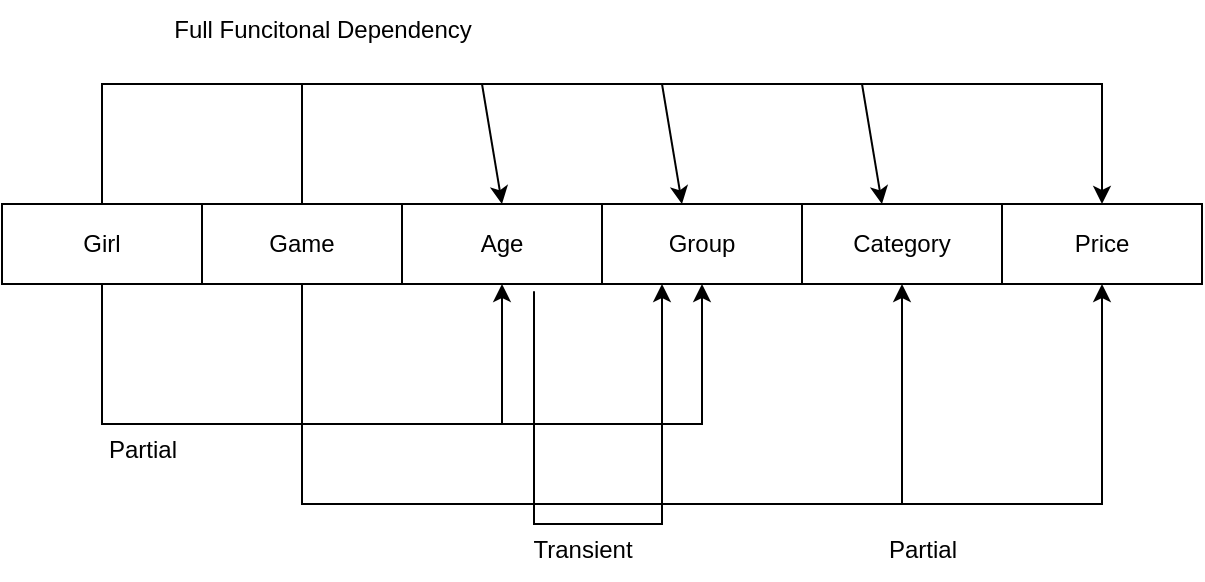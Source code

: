 <mxfile version="24.0.0" type="device">
  <diagram name="Page-1" id="1CtMMetd5Ma4ekXdCnrG">
    <mxGraphModel dx="1290" dy="522" grid="1" gridSize="10" guides="1" tooltips="1" connect="1" arrows="1" fold="1" page="1" pageScale="1" pageWidth="850" pageHeight="1100" math="0" shadow="0">
      <root>
        <mxCell id="0" />
        <mxCell id="1" parent="0" />
        <mxCell id="_rKPLesTaz8DQsLb6z0a-1" value="Girl" style="rounded=0;whiteSpace=wrap;html=1;" vertex="1" parent="1">
          <mxGeometry x="140" y="160" width="100" height="40" as="geometry" />
        </mxCell>
        <mxCell id="_rKPLesTaz8DQsLb6z0a-2" value="Game" style="rounded=0;whiteSpace=wrap;html=1;" vertex="1" parent="1">
          <mxGeometry x="240" y="160" width="100" height="40" as="geometry" />
        </mxCell>
        <mxCell id="_rKPLesTaz8DQsLb6z0a-3" value="Age" style="rounded=0;whiteSpace=wrap;html=1;" vertex="1" parent="1">
          <mxGeometry x="340" y="160" width="100" height="40" as="geometry" />
        </mxCell>
        <mxCell id="_rKPLesTaz8DQsLb6z0a-4" value="Group" style="rounded=0;whiteSpace=wrap;html=1;" vertex="1" parent="1">
          <mxGeometry x="440" y="160" width="100" height="40" as="geometry" />
        </mxCell>
        <mxCell id="_rKPLesTaz8DQsLb6z0a-5" value="Category" style="rounded=0;whiteSpace=wrap;html=1;" vertex="1" parent="1">
          <mxGeometry x="540" y="160" width="100" height="40" as="geometry" />
        </mxCell>
        <mxCell id="_rKPLesTaz8DQsLb6z0a-6" value="Price" style="rounded=0;whiteSpace=wrap;html=1;" vertex="1" parent="1">
          <mxGeometry x="640" y="160" width="100" height="40" as="geometry" />
        </mxCell>
        <mxCell id="_rKPLesTaz8DQsLb6z0a-7" value="" style="endArrow=classic;html=1;rounded=0;exitX=0.5;exitY=0;exitDx=0;exitDy=0;entryX=0.5;entryY=0;entryDx=0;entryDy=0;" edge="1" parent="1" source="_rKPLesTaz8DQsLb6z0a-1" target="_rKPLesTaz8DQsLb6z0a-6">
          <mxGeometry width="50" height="50" relative="1" as="geometry">
            <mxPoint x="400" y="300" as="sourcePoint" />
            <mxPoint x="700" y="100" as="targetPoint" />
            <Array as="points">
              <mxPoint x="190" y="100" />
              <mxPoint x="690" y="100" />
            </Array>
          </mxGeometry>
        </mxCell>
        <mxCell id="_rKPLesTaz8DQsLb6z0a-8" value="" style="endArrow=none;html=1;rounded=0;exitX=0.5;exitY=0;exitDx=0;exitDy=0;" edge="1" parent="1" source="_rKPLesTaz8DQsLb6z0a-2">
          <mxGeometry width="50" height="50" relative="1" as="geometry">
            <mxPoint x="400" y="300" as="sourcePoint" />
            <mxPoint x="290" y="100" as="targetPoint" />
          </mxGeometry>
        </mxCell>
        <mxCell id="_rKPLesTaz8DQsLb6z0a-9" value="" style="endArrow=classic;html=1;rounded=0;entryX=0.5;entryY=0;entryDx=0;entryDy=0;" edge="1" parent="1" target="_rKPLesTaz8DQsLb6z0a-3">
          <mxGeometry width="50" height="50" relative="1" as="geometry">
            <mxPoint x="380" y="100" as="sourcePoint" />
            <mxPoint x="450" y="250" as="targetPoint" />
          </mxGeometry>
        </mxCell>
        <mxCell id="_rKPLesTaz8DQsLb6z0a-10" value="" style="endArrow=classic;html=1;rounded=0;entryX=0.5;entryY=0;entryDx=0;entryDy=0;" edge="1" parent="1">
          <mxGeometry width="50" height="50" relative="1" as="geometry">
            <mxPoint x="470" y="100" as="sourcePoint" />
            <mxPoint x="480" y="160" as="targetPoint" />
          </mxGeometry>
        </mxCell>
        <mxCell id="_rKPLesTaz8DQsLb6z0a-11" value="" style="endArrow=classic;html=1;rounded=0;entryX=0.5;entryY=0;entryDx=0;entryDy=0;" edge="1" parent="1">
          <mxGeometry width="50" height="50" relative="1" as="geometry">
            <mxPoint x="570" y="100" as="sourcePoint" />
            <mxPoint x="580" y="160" as="targetPoint" />
          </mxGeometry>
        </mxCell>
        <mxCell id="_rKPLesTaz8DQsLb6z0a-12" value="Full Funcitonal Dependency" style="text;html=1;align=center;verticalAlign=middle;resizable=0;points=[];autosize=1;strokeColor=none;fillColor=none;" vertex="1" parent="1">
          <mxGeometry x="215" y="58" width="170" height="30" as="geometry" />
        </mxCell>
        <mxCell id="_rKPLesTaz8DQsLb6z0a-13" value="" style="endArrow=classic;html=1;rounded=0;exitX=0.5;exitY=1;exitDx=0;exitDy=0;entryX=0.5;entryY=1;entryDx=0;entryDy=0;" edge="1" parent="1" source="_rKPLesTaz8DQsLb6z0a-1" target="_rKPLesTaz8DQsLb6z0a-3">
          <mxGeometry width="50" height="50" relative="1" as="geometry">
            <mxPoint x="400" y="320" as="sourcePoint" />
            <mxPoint x="450" y="270" as="targetPoint" />
            <Array as="points">
              <mxPoint x="190" y="270" />
              <mxPoint x="390" y="270" />
            </Array>
          </mxGeometry>
        </mxCell>
        <mxCell id="_rKPLesTaz8DQsLb6z0a-14" value="" style="endArrow=classic;html=1;rounded=0;entryX=0.5;entryY=1;entryDx=0;entryDy=0;" edge="1" parent="1" target="_rKPLesTaz8DQsLb6z0a-4">
          <mxGeometry width="50" height="50" relative="1" as="geometry">
            <mxPoint x="390" y="270" as="sourcePoint" />
            <mxPoint x="490" y="270" as="targetPoint" />
            <Array as="points">
              <mxPoint x="490" y="270" />
            </Array>
          </mxGeometry>
        </mxCell>
        <mxCell id="_rKPLesTaz8DQsLb6z0a-15" value="Partial" style="text;html=1;align=center;verticalAlign=middle;resizable=0;points=[];autosize=1;strokeColor=none;fillColor=none;" vertex="1" parent="1">
          <mxGeometry x="180" y="268" width="60" height="30" as="geometry" />
        </mxCell>
        <mxCell id="_rKPLesTaz8DQsLb6z0a-16" value="" style="endArrow=classic;html=1;rounded=0;exitX=0.66;exitY=1.09;exitDx=0;exitDy=0;exitPerimeter=0;" edge="1" parent="1" source="_rKPLesTaz8DQsLb6z0a-3">
          <mxGeometry width="50" height="50" relative="1" as="geometry">
            <mxPoint x="400" y="320" as="sourcePoint" />
            <mxPoint x="470" y="200" as="targetPoint" />
            <Array as="points">
              <mxPoint x="406" y="320" />
              <mxPoint x="470" y="320" />
            </Array>
          </mxGeometry>
        </mxCell>
        <mxCell id="_rKPLesTaz8DQsLb6z0a-17" value="Transient" style="text;html=1;align=center;verticalAlign=middle;resizable=0;points=[];autosize=1;strokeColor=none;fillColor=none;" vertex="1" parent="1">
          <mxGeometry x="395" y="318" width="70" height="30" as="geometry" />
        </mxCell>
        <mxCell id="_rKPLesTaz8DQsLb6z0a-18" value="" style="endArrow=classic;html=1;rounded=0;exitX=0.5;exitY=1;exitDx=0;exitDy=0;entryX=0.5;entryY=1;entryDx=0;entryDy=0;" edge="1" parent="1" source="_rKPLesTaz8DQsLb6z0a-2" target="_rKPLesTaz8DQsLb6z0a-5">
          <mxGeometry width="50" height="50" relative="1" as="geometry">
            <mxPoint x="400" y="320" as="sourcePoint" />
            <mxPoint x="600" y="250" as="targetPoint" />
            <Array as="points">
              <mxPoint x="290" y="310" />
              <mxPoint x="590" y="310" />
            </Array>
          </mxGeometry>
        </mxCell>
        <mxCell id="_rKPLesTaz8DQsLb6z0a-19" value="" style="endArrow=classic;html=1;rounded=0;entryX=0.5;entryY=1;entryDx=0;entryDy=0;" edge="1" parent="1" target="_rKPLesTaz8DQsLb6z0a-6">
          <mxGeometry width="50" height="50" relative="1" as="geometry">
            <mxPoint x="590" y="310" as="sourcePoint" />
            <mxPoint x="450" y="270" as="targetPoint" />
            <Array as="points">
              <mxPoint x="690" y="310" />
            </Array>
          </mxGeometry>
        </mxCell>
        <mxCell id="_rKPLesTaz8DQsLb6z0a-20" value="Partial" style="text;html=1;align=center;verticalAlign=middle;resizable=0;points=[];autosize=1;strokeColor=none;fillColor=none;" vertex="1" parent="1">
          <mxGeometry x="570" y="318" width="60" height="30" as="geometry" />
        </mxCell>
      </root>
    </mxGraphModel>
  </diagram>
</mxfile>
